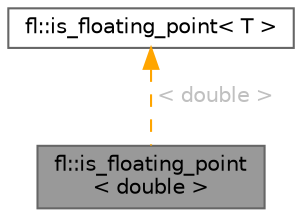 digraph "fl::is_floating_point&lt; double &gt;"
{
 // INTERACTIVE_SVG=YES
 // LATEX_PDF_SIZE
  bgcolor="transparent";
  edge [fontname=Helvetica,fontsize=10,labelfontname=Helvetica,labelfontsize=10];
  node [fontname=Helvetica,fontsize=10,shape=box,height=0.2,width=0.4];
  Node1 [id="Node000001",label="fl::is_floating_point\l\< double \>",height=0.2,width=0.4,color="gray40", fillcolor="grey60", style="filled", fontcolor="black",tooltip=" "];
  Node2 -> Node1 [id="edge1_Node000001_Node000002",dir="back",color="orange",style="dashed",tooltip=" ",label=" \< double \>",fontcolor="grey" ];
  Node2 [id="Node000002",label="fl::is_floating_point\< T \>",height=0.2,width=0.4,color="gray40", fillcolor="white", style="filled",URL="$d5/d7f/structfl_1_1is__floating__point.html",tooltip=" "];
}
